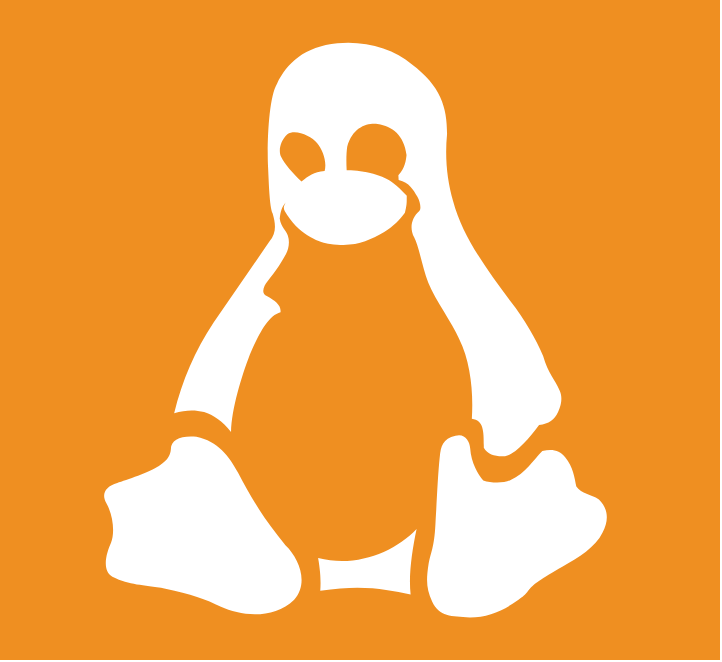 <mxfile>
    <diagram id="H7xZFPOeKq-IxYJ5xk4d" name="Page-1">
        <mxGraphModel dx="1625" dy="420" grid="1" gridSize="10" guides="1" tooltips="1" connect="1" arrows="1" fold="1" page="1" pageScale="1" pageWidth="850" pageHeight="1100" math="0" shadow="0">
            <root>
                <object label="" id="0">
                    <mxCell/>
                </object>
                <mxCell id="1" parent="0"/>
                <mxCell id="5" value="" style="shadow=0;dashed=0;html=1;strokeColor=none;fillColor=#EF8F21;labelPosition=center;verticalLabelPosition=bottom;verticalAlign=top;align=center;outlineConnect=0;shape=mxgraph.veeam.linux;" vertex="1" parent="1">
                    <mxGeometry x="-360" y="50" width="360" height="330" as="geometry"/>
                </mxCell>
            </root>
        </mxGraphModel>
    </diagram>
</mxfile>